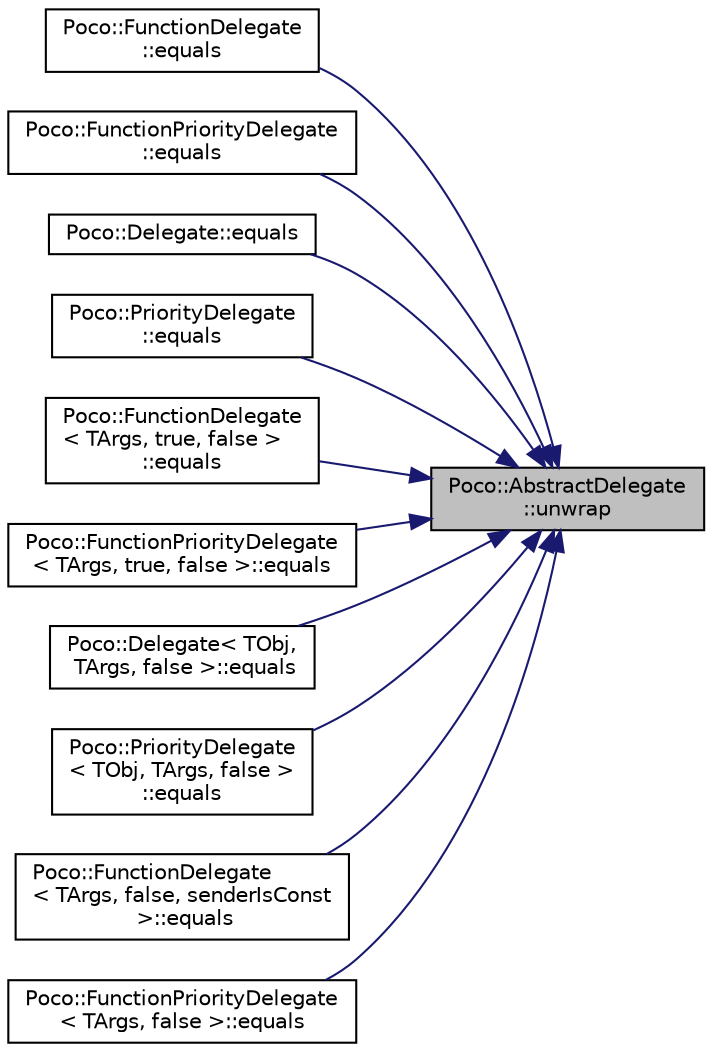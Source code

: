 digraph "Poco::AbstractDelegate::unwrap"
{
 // LATEX_PDF_SIZE
  edge [fontname="Helvetica",fontsize="10",labelfontname="Helvetica",labelfontsize="10"];
  node [fontname="Helvetica",fontsize="10",shape=record];
  rankdir="RL";
  Node1 [label="Poco::AbstractDelegate\l::unwrap",height=0.2,width=0.4,color="black", fillcolor="grey75", style="filled", fontcolor="black",tooltip="Disables the delegate, which is done prior to removal."];
  Node1 -> Node2 [dir="back",color="midnightblue",fontsize="10",style="solid",fontname="Helvetica"];
  Node2 [label="Poco::FunctionDelegate\l::equals",height=0.2,width=0.4,color="black", fillcolor="white", style="filled",URL="$classPoco_1_1FunctionDelegate.html#a27a5200dd5d0b47ca0fc66ae79054382",tooltip=" "];
  Node1 -> Node3 [dir="back",color="midnightblue",fontsize="10",style="solid",fontname="Helvetica"];
  Node3 [label="Poco::FunctionPriorityDelegate\l::equals",height=0.2,width=0.4,color="black", fillcolor="white", style="filled",URL="$classPoco_1_1FunctionPriorityDelegate.html#ac5e41b6a42a2cb73e6d5d2a85781c193",tooltip=" "];
  Node1 -> Node4 [dir="back",color="midnightblue",fontsize="10",style="solid",fontname="Helvetica"];
  Node4 [label="Poco::Delegate::equals",height=0.2,width=0.4,color="black", fillcolor="white", style="filled",URL="$classPoco_1_1Delegate.html#a8eac64de96634958d5212bd9e2554146",tooltip=" "];
  Node1 -> Node5 [dir="back",color="midnightblue",fontsize="10",style="solid",fontname="Helvetica"];
  Node5 [label="Poco::PriorityDelegate\l::equals",height=0.2,width=0.4,color="black", fillcolor="white", style="filled",URL="$classPoco_1_1PriorityDelegate.html#a237057d7e3b98b8fbf0777eeccb030ed",tooltip=" "];
  Node1 -> Node6 [dir="back",color="midnightblue",fontsize="10",style="solid",fontname="Helvetica"];
  Node6 [label="Poco::FunctionDelegate\l\< TArgs, true, false \>\l::equals",height=0.2,width=0.4,color="black", fillcolor="white", style="filled",URL="$classPoco_1_1FunctionDelegate_3_01TArgs_00_01true_00_01false_01_4.html#a9eea8edb7906b94ffadfbf08b55e6173",tooltip=" "];
  Node1 -> Node7 [dir="back",color="midnightblue",fontsize="10",style="solid",fontname="Helvetica"];
  Node7 [label="Poco::FunctionPriorityDelegate\l\< TArgs, true, false \>::equals",height=0.2,width=0.4,color="black", fillcolor="white", style="filled",URL="$classPoco_1_1FunctionPriorityDelegate_3_01TArgs_00_01true_00_01false_01_4.html#a0f42ac3e7de4159c5db76d4b4b27ec71",tooltip=" "];
  Node1 -> Node8 [dir="back",color="midnightblue",fontsize="10",style="solid",fontname="Helvetica"];
  Node8 [label="Poco::Delegate\< TObj,\l TArgs, false \>::equals",height=0.2,width=0.4,color="black", fillcolor="white", style="filled",URL="$classPoco_1_1Delegate_3_01TObj_00_01TArgs_00_01false_01_4.html#a2b8b3e76b0d75d732b9c70ca1e02bc85",tooltip=" "];
  Node1 -> Node9 [dir="back",color="midnightblue",fontsize="10",style="solid",fontname="Helvetica"];
  Node9 [label="Poco::PriorityDelegate\l\< TObj, TArgs, false \>\l::equals",height=0.2,width=0.4,color="black", fillcolor="white", style="filled",URL="$classPoco_1_1PriorityDelegate_3_01TObj_00_01TArgs_00_01false_01_4.html#ab4f271f7ab3b94e1550e43259d43af17",tooltip=" "];
  Node1 -> Node10 [dir="back",color="midnightblue",fontsize="10",style="solid",fontname="Helvetica"];
  Node10 [label="Poco::FunctionDelegate\l\< TArgs, false, senderIsConst\l \>::equals",height=0.2,width=0.4,color="black", fillcolor="white", style="filled",URL="$classPoco_1_1FunctionDelegate_3_01TArgs_00_01false_00_01senderIsConst_01_4.html#a5e70b75021d0d90c6a431cb7740c6ef4",tooltip=" "];
  Node1 -> Node11 [dir="back",color="midnightblue",fontsize="10",style="solid",fontname="Helvetica"];
  Node11 [label="Poco::FunctionPriorityDelegate\l\< TArgs, false \>::equals",height=0.2,width=0.4,color="black", fillcolor="white", style="filled",URL="$classPoco_1_1FunctionPriorityDelegate_3_01TArgs_00_01false_01_4.html#a536938308c43d5759c6d7f6712c25fc8",tooltip=" "];
}
